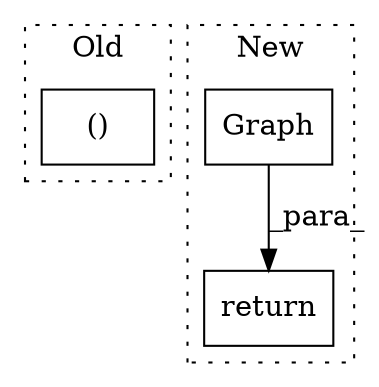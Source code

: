 digraph G {
subgraph cluster0 {
1 [label="()" a="106" s="2257" l="38" shape="box"];
label = "Old";
style="dotted";
}
subgraph cluster1 {
2 [label="Graph" a="32" s="3454,3471" l="6,1" shape="box"];
3 [label="return" a="41" s="3447" l="7" shape="box"];
label = "New";
style="dotted";
}
2 -> 3 [label="_para_"];
}